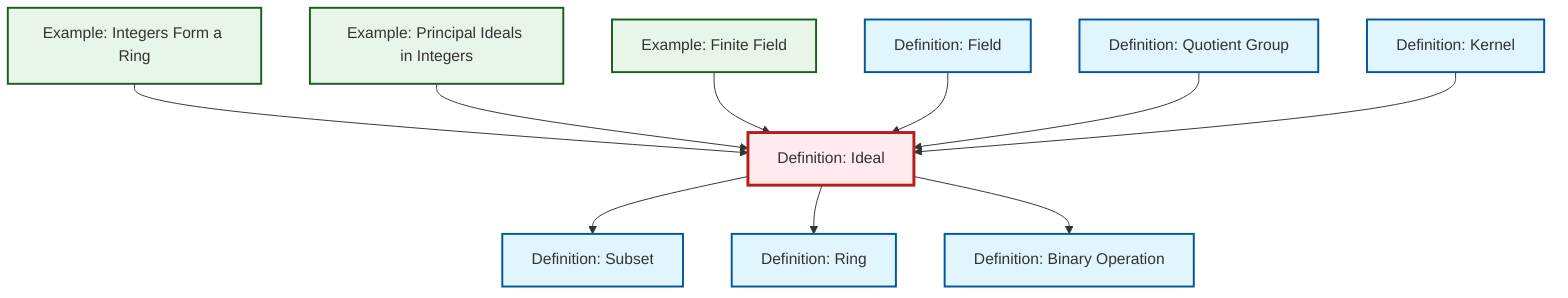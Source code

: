 graph TD
    classDef definition fill:#e1f5fe,stroke:#01579b,stroke-width:2px
    classDef theorem fill:#f3e5f5,stroke:#4a148c,stroke-width:2px
    classDef axiom fill:#fff3e0,stroke:#e65100,stroke-width:2px
    classDef example fill:#e8f5e9,stroke:#1b5e20,stroke-width:2px
    classDef current fill:#ffebee,stroke:#b71c1c,stroke-width:3px
    def-ring["Definition: Ring"]:::definition
    def-field["Definition: Field"]:::definition
    ex-principal-ideal["Example: Principal Ideals in Integers"]:::example
    def-binary-operation["Definition: Binary Operation"]:::definition
    def-ideal["Definition: Ideal"]:::definition
    ex-finite-field["Example: Finite Field"]:::example
    ex-integers-ring["Example: Integers Form a Ring"]:::example
    def-kernel["Definition: Kernel"]:::definition
    def-quotient-group["Definition: Quotient Group"]:::definition
    def-subset["Definition: Subset"]:::definition
    ex-integers-ring --> def-ideal
    ex-principal-ideal --> def-ideal
    ex-finite-field --> def-ideal
    def-field --> def-ideal
    def-quotient-group --> def-ideal
    def-ideal --> def-subset
    def-ideal --> def-ring
    def-ideal --> def-binary-operation
    def-kernel --> def-ideal
    class def-ideal current